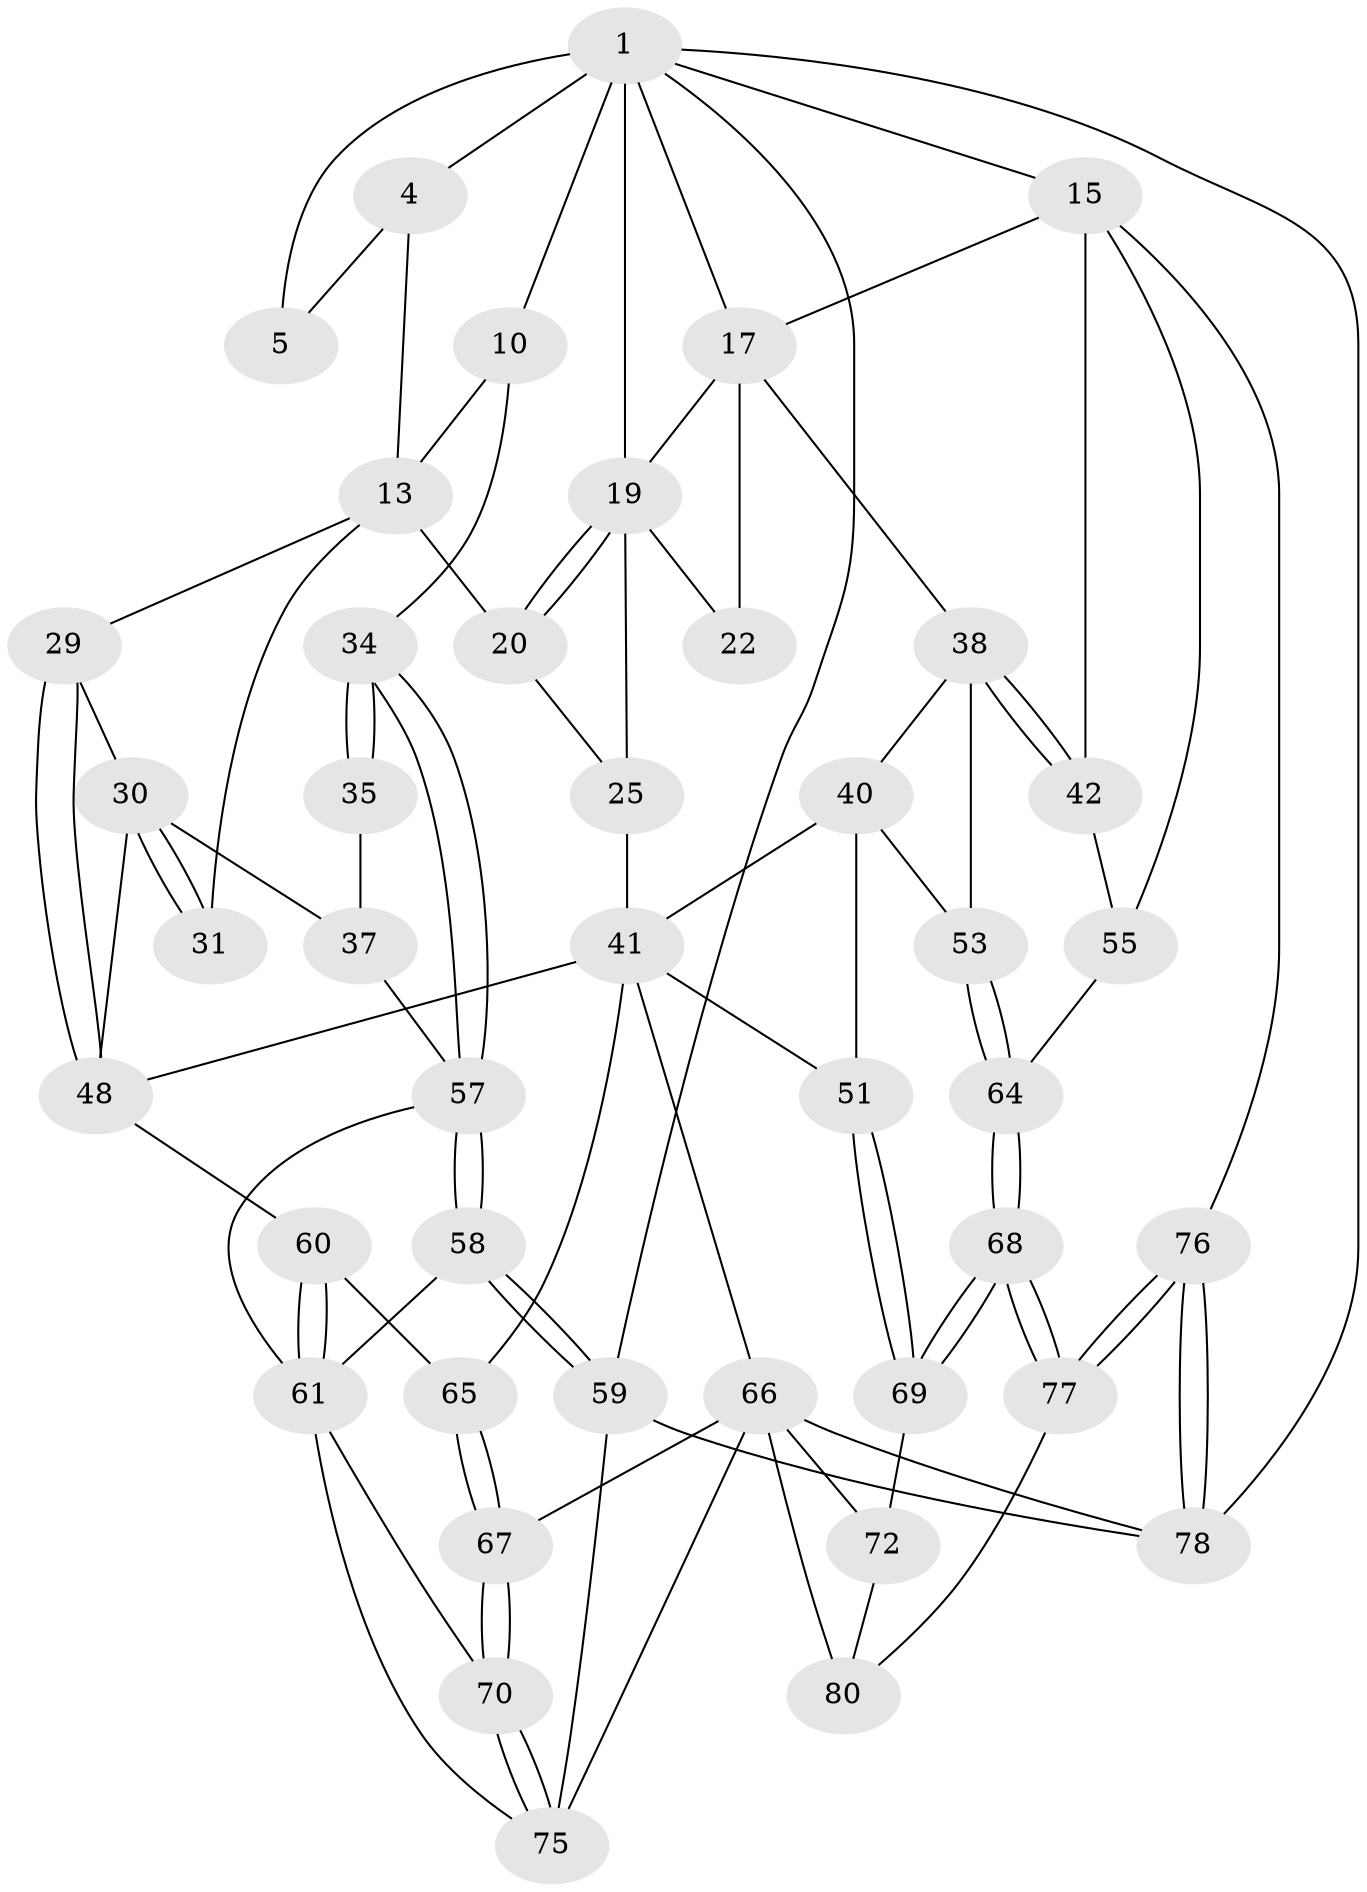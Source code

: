 // original degree distribution, {3: 0.046511627906976744, 6: 0.23255813953488372, 5: 0.5116279069767442, 4: 0.20930232558139536}
// Generated by graph-tools (version 1.1) at 2025/21/03/04/25 18:21:26]
// undirected, 43 vertices, 96 edges
graph export_dot {
graph [start="1"]
  node [color=gray90,style=filled];
  1 [pos="+0.5342480528815651+0",super="+2+6"];
  4 [pos="+0+0",super="+9"];
  5 [pos="+0.09481497768044747+0"];
  10 [pos="+0+0",super="+11+28"];
  13 [pos="+0.18280310655053908+0.2201273987374731",super="+14+21"];
  15 [pos="+1+0.1420147964500451",super="+16+54"];
  17 [pos="+0.9406832960364523+0.17362937800768405",super="+33+18"];
  19 [pos="+0.465870487977325+0.15388508644687238",super="+23"];
  20 [pos="+0.3214760636140005+0.3852371560068113"];
  22 [pos="+0.6845260716237396+0.2908140295041609"];
  25 [pos="+0.5388895363914914+0.33927079628200596",super="+26"];
  29 [pos="+0.3144079469487764+0.38475982243245666"];
  30 [pos="+0.18358849382789455+0.42631393108134225",super="+36"];
  31 [pos="+0.12758216221803037+0.34071304246716144"];
  34 [pos="+0+0.4346484391260988"];
  35 [pos="+0.12017601428494223+0.34788876037279415"];
  37 [pos="+0.032372992133134104+0.4886057443117214"];
  38 [pos="+0.7223536251495819+0.4041068513556063",super="+39"];
  40 [pos="+0.6166545932833242+0.45453708747823723",super="+50"];
  41 [pos="+0.585619272411263+0.4393635873065998",super="+43"];
  42 [pos="+0.8310986891164048+0.4671530082299281",super="+46"];
  48 [pos="+0.20957875196314166+0.5462380510213232",super="+49"];
  51 [pos="+0.5583294285829665+0.6271020039232571"];
  53 [pos="+0.65647324118185+0.5827087356291835"];
  55 [pos="+1+0.5432038273042241",super="+56"];
  57 [pos="+0+0.4726864817183862",super="+62"];
  58 [pos="+0+0.7826796280623328"];
  59 [pos="+0+1"];
  60 [pos="+0.2169523392814189+0.5872243822275468"];
  61 [pos="+0.14187831230030795+0.670299156011152",super="+71"];
  64 [pos="+0.8296205071898716+0.6788751007604473"];
  65 [pos="+0.3534386199904317+0.629077465645589"];
  66 [pos="+0.5024134261111052+0.6855736537226417",super="+73"];
  67 [pos="+0.3538689556526886+0.6713737207250942"];
  68 [pos="+0.8291088653182023+0.6991743400135777"];
  69 [pos="+0.6355981934596111+0.7402906854944052"];
  70 [pos="+0.3025030535055151+0.8209559262686635"];
  72 [pos="+0.6285905189976603+0.7631978359659565"];
  75 [pos="+0.3084285513724963+0.8305874435327136",super="+83"];
  76 [pos="+1+1"];
  77 [pos="+0.897822800364783+0.8350267810433118"];
  78 [pos="+1+1"];
  80 [pos="+0.7020366193295663+0.9165935200485098",super="+81"];
  1 -- 4 [weight=2];
  1 -- 10;
  1 -- 59;
  1 -- 78;
  1 -- 15;
  1 -- 17;
  1 -- 19;
  1 -- 5;
  4 -- 5;
  4 -- 13;
  10 -- 13 [weight=2];
  10 -- 34;
  13 -- 31;
  13 -- 29;
  13 -- 20;
  15 -- 17;
  15 -- 42;
  15 -- 76;
  15 -- 55;
  17 -- 38;
  17 -- 22;
  17 -- 19;
  19 -- 20;
  19 -- 20;
  19 -- 22 [weight=2];
  19 -- 25;
  20 -- 25;
  25 -- 41 [weight=2];
  29 -- 30;
  29 -- 48;
  29 -- 48;
  30 -- 31;
  30 -- 31;
  30 -- 48;
  30 -- 37;
  34 -- 35;
  34 -- 35;
  34 -- 57;
  34 -- 57;
  35 -- 37;
  37 -- 57;
  38 -- 42 [weight=2];
  38 -- 42;
  38 -- 40;
  38 -- 53;
  40 -- 41;
  40 -- 51;
  40 -- 53;
  41 -- 48;
  41 -- 65;
  41 -- 66;
  41 -- 51;
  42 -- 55;
  48 -- 60;
  51 -- 69;
  51 -- 69;
  53 -- 64;
  53 -- 64;
  55 -- 64;
  57 -- 58;
  57 -- 58;
  57 -- 61;
  58 -- 59;
  58 -- 59;
  58 -- 61;
  59 -- 78;
  59 -- 75;
  60 -- 61;
  60 -- 61;
  60 -- 65;
  61 -- 75;
  61 -- 70;
  64 -- 68;
  64 -- 68;
  65 -- 67;
  65 -- 67;
  66 -- 67;
  66 -- 80 [weight=2];
  66 -- 72;
  66 -- 75 [weight=2];
  66 -- 78;
  67 -- 70;
  67 -- 70;
  68 -- 69;
  68 -- 69;
  68 -- 77;
  68 -- 77;
  69 -- 72;
  70 -- 75;
  70 -- 75;
  72 -- 80;
  76 -- 77;
  76 -- 77;
  76 -- 78;
  76 -- 78;
  77 -- 80;
}
